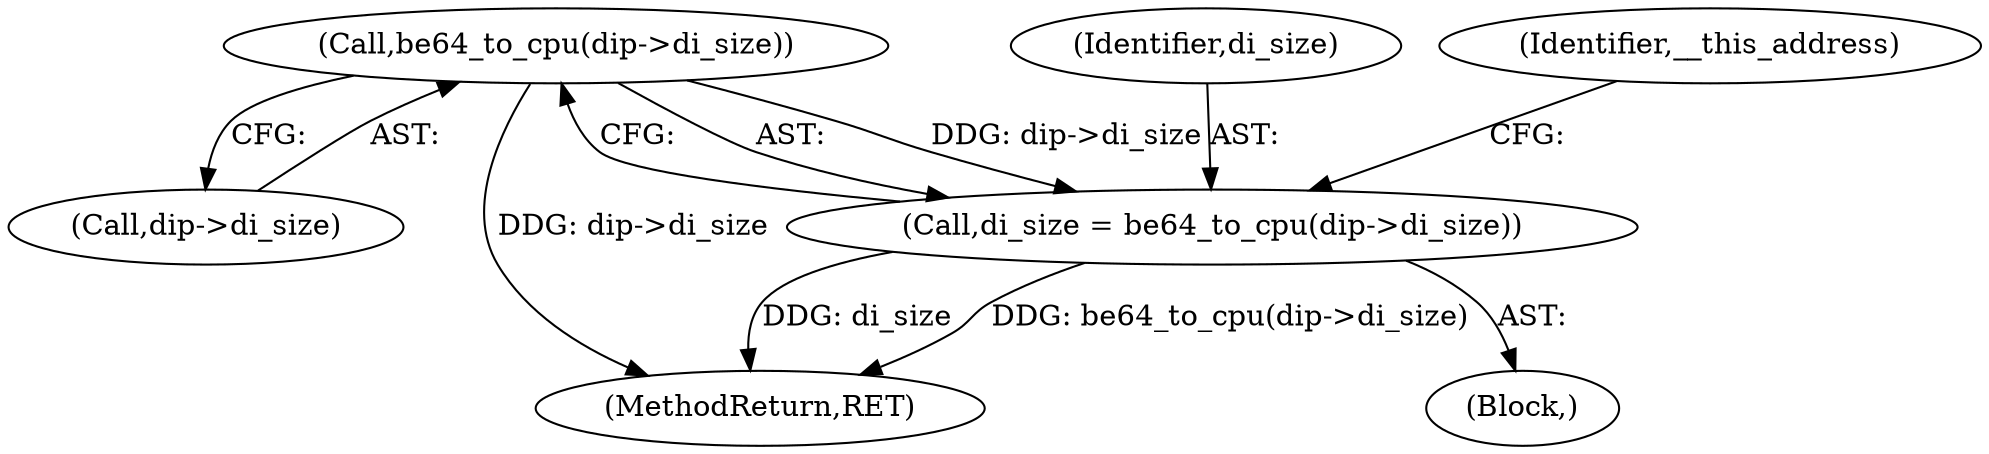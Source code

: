 digraph "0_linux_23fcb3340d033d9f081e21e6c12c2db7eaa541d3@pointer" {
"1000189" [label="(Call,be64_to_cpu(dip->di_size))"];
"1000187" [label="(Call,di_size = be64_to_cpu(dip->di_size))"];
"1000187" [label="(Call,di_size = be64_to_cpu(dip->di_size))"];
"1000189" [label="(Call,be64_to_cpu(dip->di_size))"];
"1000118" [label="(Block,)"];
"1000188" [label="(Identifier,di_size)"];
"1000190" [label="(Call,dip->di_size)"];
"1000194" [label="(Identifier,__this_address)"];
"1000435" [label="(MethodReturn,RET)"];
"1000189" -> "1000187"  [label="AST: "];
"1000189" -> "1000190"  [label="CFG: "];
"1000190" -> "1000189"  [label="AST: "];
"1000187" -> "1000189"  [label="CFG: "];
"1000189" -> "1000435"  [label="DDG: dip->di_size"];
"1000189" -> "1000187"  [label="DDG: dip->di_size"];
"1000187" -> "1000118"  [label="AST: "];
"1000188" -> "1000187"  [label="AST: "];
"1000194" -> "1000187"  [label="CFG: "];
"1000187" -> "1000435"  [label="DDG: di_size"];
"1000187" -> "1000435"  [label="DDG: be64_to_cpu(dip->di_size)"];
}
